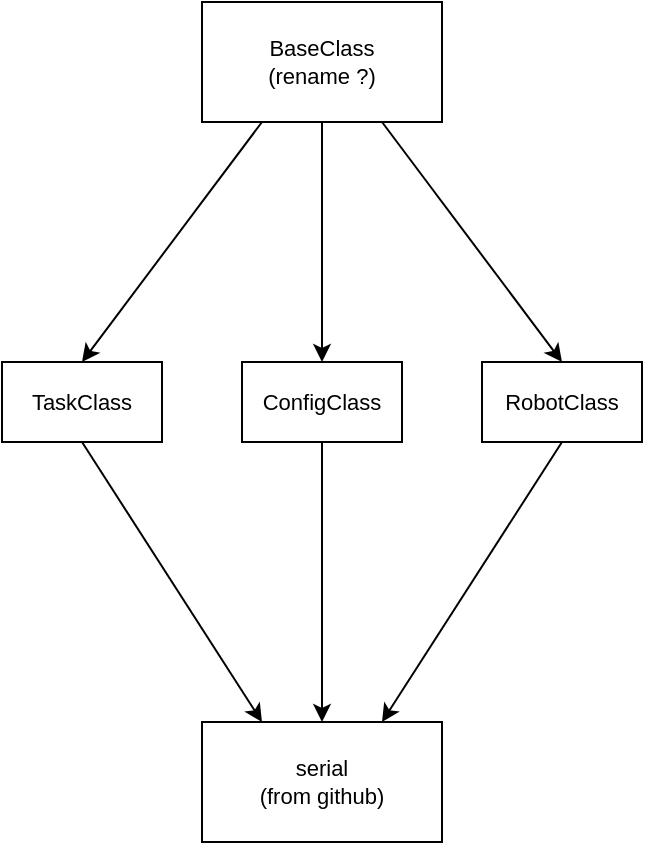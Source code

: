<mxfile version="24.2.5" type="device">
  <diagram name="Page-1" id="lEfu-DSpLeHncfPjN8Wk">
    <mxGraphModel dx="512" dy="613" grid="1" gridSize="10" guides="1" tooltips="1" connect="1" arrows="1" fold="1" page="1" pageScale="1" pageWidth="827" pageHeight="1169" math="0" shadow="0">
      <root>
        <mxCell id="0" />
        <mxCell id="1" parent="0" />
        <mxCell id="PMYgWYwYD3wslZIbUrf8-12" style="edgeStyle=none;rounded=0;orthogonalLoop=1;jettySize=auto;html=1;exitX=0.5;exitY=1;exitDx=0;exitDy=0;strokeColor=default;align=center;verticalAlign=middle;fontFamily=Helvetica;fontSize=11;fontColor=default;labelBackgroundColor=default;endArrow=classic;entryX=0.25;entryY=0;entryDx=0;entryDy=0;" edge="1" parent="1" source="PMYgWYwYD3wslZIbUrf8-4" target="PMYgWYwYD3wslZIbUrf8-11">
          <mxGeometry relative="1" as="geometry" />
        </mxCell>
        <mxCell id="PMYgWYwYD3wslZIbUrf8-4" value="TaskClass" style="rounded=0;whiteSpace=wrap;html=1;fontFamily=Helvetica;fontSize=11;fontColor=default;labelBackgroundColor=default;" vertex="1" parent="1">
          <mxGeometry x="480" y="280" width="80" height="40" as="geometry" />
        </mxCell>
        <mxCell id="PMYgWYwYD3wslZIbUrf8-13" style="edgeStyle=none;rounded=0;orthogonalLoop=1;jettySize=auto;html=1;exitX=0.5;exitY=1;exitDx=0;exitDy=0;entryX=0.5;entryY=0;entryDx=0;entryDy=0;strokeColor=default;align=center;verticalAlign=middle;fontFamily=Helvetica;fontSize=11;fontColor=default;labelBackgroundColor=default;endArrow=classic;" edge="1" parent="1" source="PMYgWYwYD3wslZIbUrf8-5" target="PMYgWYwYD3wslZIbUrf8-11">
          <mxGeometry relative="1" as="geometry" />
        </mxCell>
        <mxCell id="PMYgWYwYD3wslZIbUrf8-5" value="ConfigClass" style="rounded=0;whiteSpace=wrap;html=1;fontFamily=Helvetica;fontSize=11;fontColor=default;labelBackgroundColor=default;" vertex="1" parent="1">
          <mxGeometry x="600" y="280" width="80" height="40" as="geometry" />
        </mxCell>
        <mxCell id="PMYgWYwYD3wslZIbUrf8-14" style="edgeStyle=none;rounded=0;orthogonalLoop=1;jettySize=auto;html=1;exitX=0.5;exitY=1;exitDx=0;exitDy=0;entryX=0.75;entryY=0;entryDx=0;entryDy=0;strokeColor=default;align=center;verticalAlign=middle;fontFamily=Helvetica;fontSize=11;fontColor=default;labelBackgroundColor=default;endArrow=classic;" edge="1" parent="1" source="PMYgWYwYD3wslZIbUrf8-6" target="PMYgWYwYD3wslZIbUrf8-11">
          <mxGeometry relative="1" as="geometry" />
        </mxCell>
        <mxCell id="PMYgWYwYD3wslZIbUrf8-6" value="RobotClass" style="rounded=0;whiteSpace=wrap;html=1;fontFamily=Helvetica;fontSize=11;fontColor=default;labelBackgroundColor=default;" vertex="1" parent="1">
          <mxGeometry x="720" y="280" width="80" height="40" as="geometry" />
        </mxCell>
        <mxCell id="PMYgWYwYD3wslZIbUrf8-8" style="edgeStyle=none;rounded=0;orthogonalLoop=1;jettySize=auto;html=1;exitX=0.5;exitY=1;exitDx=0;exitDy=0;entryX=0.5;entryY=0;entryDx=0;entryDy=0;strokeColor=default;align=center;verticalAlign=middle;fontFamily=Helvetica;fontSize=11;fontColor=default;labelBackgroundColor=default;endArrow=classic;" edge="1" parent="1" source="PMYgWYwYD3wslZIbUrf8-7" target="PMYgWYwYD3wslZIbUrf8-5">
          <mxGeometry relative="1" as="geometry" />
        </mxCell>
        <mxCell id="PMYgWYwYD3wslZIbUrf8-9" style="edgeStyle=none;rounded=0;orthogonalLoop=1;jettySize=auto;html=1;exitX=0.25;exitY=1;exitDx=0;exitDy=0;entryX=0.5;entryY=0;entryDx=0;entryDy=0;strokeColor=default;align=center;verticalAlign=middle;fontFamily=Helvetica;fontSize=11;fontColor=default;labelBackgroundColor=default;endArrow=classic;" edge="1" parent="1" source="PMYgWYwYD3wslZIbUrf8-7" target="PMYgWYwYD3wslZIbUrf8-4">
          <mxGeometry relative="1" as="geometry" />
        </mxCell>
        <mxCell id="PMYgWYwYD3wslZIbUrf8-10" style="edgeStyle=none;rounded=0;orthogonalLoop=1;jettySize=auto;html=1;exitX=0.75;exitY=1;exitDx=0;exitDy=0;entryX=0.5;entryY=0;entryDx=0;entryDy=0;strokeColor=default;align=center;verticalAlign=middle;fontFamily=Helvetica;fontSize=11;fontColor=default;labelBackgroundColor=default;endArrow=classic;" edge="1" parent="1" source="PMYgWYwYD3wslZIbUrf8-7" target="PMYgWYwYD3wslZIbUrf8-6">
          <mxGeometry relative="1" as="geometry" />
        </mxCell>
        <mxCell id="PMYgWYwYD3wslZIbUrf8-7" value="BaseClass&lt;div&gt;(rename ?)&lt;/div&gt;" style="rounded=0;whiteSpace=wrap;html=1;fontFamily=Helvetica;fontSize=11;fontColor=default;labelBackgroundColor=default;" vertex="1" parent="1">
          <mxGeometry x="580" y="100" width="120" height="60" as="geometry" />
        </mxCell>
        <mxCell id="PMYgWYwYD3wslZIbUrf8-11" value="serial&lt;div&gt;(from github)&lt;/div&gt;" style="rounded=0;whiteSpace=wrap;html=1;fontFamily=Helvetica;fontSize=11;fontColor=default;labelBackgroundColor=default;" vertex="1" parent="1">
          <mxGeometry x="580" y="460" width="120" height="60" as="geometry" />
        </mxCell>
      </root>
    </mxGraphModel>
  </diagram>
</mxfile>
